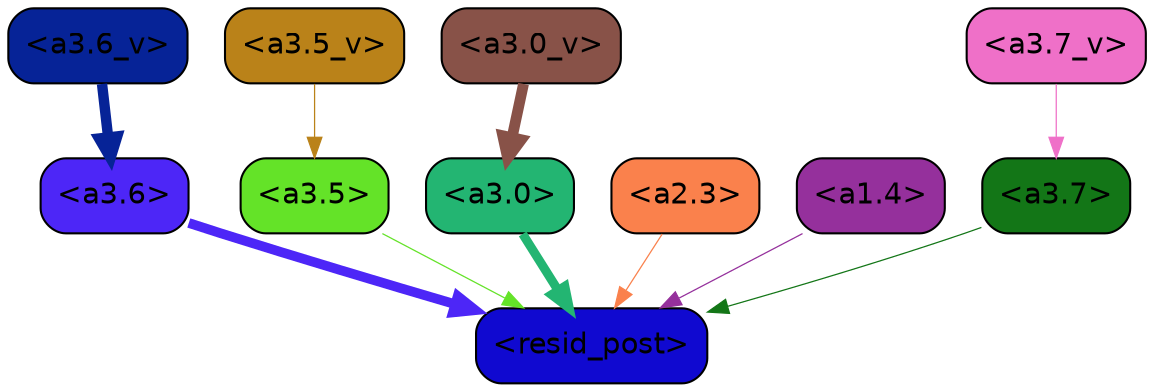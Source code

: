 strict digraph "" {
	graph [bgcolor=transparent,
		layout=dot,
		overlap=false,
		splines=true
	];
	"<a3.7>"	[color=black,
		fillcolor="#137617",
		fontname=Helvetica,
		shape=box,
		style="filled, rounded"];
	"<resid_post>"	[color=black,
		fillcolor="#1009d0",
		fontname=Helvetica,
		shape=box,
		style="filled, rounded"];
	"<a3.7>" -> "<resid_post>"	[color="#137617",
		penwidth=0.6];
	"<a3.6>"	[color=black,
		fillcolor="#4d26f7",
		fontname=Helvetica,
		shape=box,
		style="filled, rounded"];
	"<a3.6>" -> "<resid_post>"	[color="#4d26f7",
		penwidth=4.646730065345764];
	"<a3.5>"	[color=black,
		fillcolor="#64e328",
		fontname=Helvetica,
		shape=box,
		style="filled, rounded"];
	"<a3.5>" -> "<resid_post>"	[color="#64e328",
		penwidth=0.6];
	"<a3.0>"	[color=black,
		fillcolor="#23b572",
		fontname=Helvetica,
		shape=box,
		style="filled, rounded"];
	"<a3.0>" -> "<resid_post>"	[color="#23b572",
		penwidth=4.323132634162903];
	"<a2.3>"	[color=black,
		fillcolor="#fa814c",
		fontname=Helvetica,
		shape=box,
		style="filled, rounded"];
	"<a2.3>" -> "<resid_post>"	[color="#fa814c",
		penwidth=0.6];
	"<a1.4>"	[color=black,
		fillcolor="#95309c",
		fontname=Helvetica,
		shape=box,
		style="filled, rounded"];
	"<a1.4>" -> "<resid_post>"	[color="#95309c",
		penwidth=0.6];
	"<a3.7_v>"	[color=black,
		fillcolor="#ef70c8",
		fontname=Helvetica,
		shape=box,
		style="filled, rounded"];
	"<a3.7_v>" -> "<a3.7>"	[color="#ef70c8",
		penwidth=0.6];
	"<a3.6_v>"	[color=black,
		fillcolor="#062397",
		fontname=Helvetica,
		shape=box,
		style="filled, rounded"];
	"<a3.6_v>" -> "<a3.6>"	[color="#062397",
		penwidth=5.002329230308533];
	"<a3.5_v>"	[color=black,
		fillcolor="#ba8219",
		fontname=Helvetica,
		shape=box,
		style="filled, rounded"];
	"<a3.5_v>" -> "<a3.5>"	[color="#ba8219",
		penwidth=0.6];
	"<a3.0_v>"	[color=black,
		fillcolor="#885248",
		fontname=Helvetica,
		shape=box,
		style="filled, rounded"];
	"<a3.0_v>" -> "<a3.0>"	[color="#885248",
		penwidth=5.188832879066467];
}
